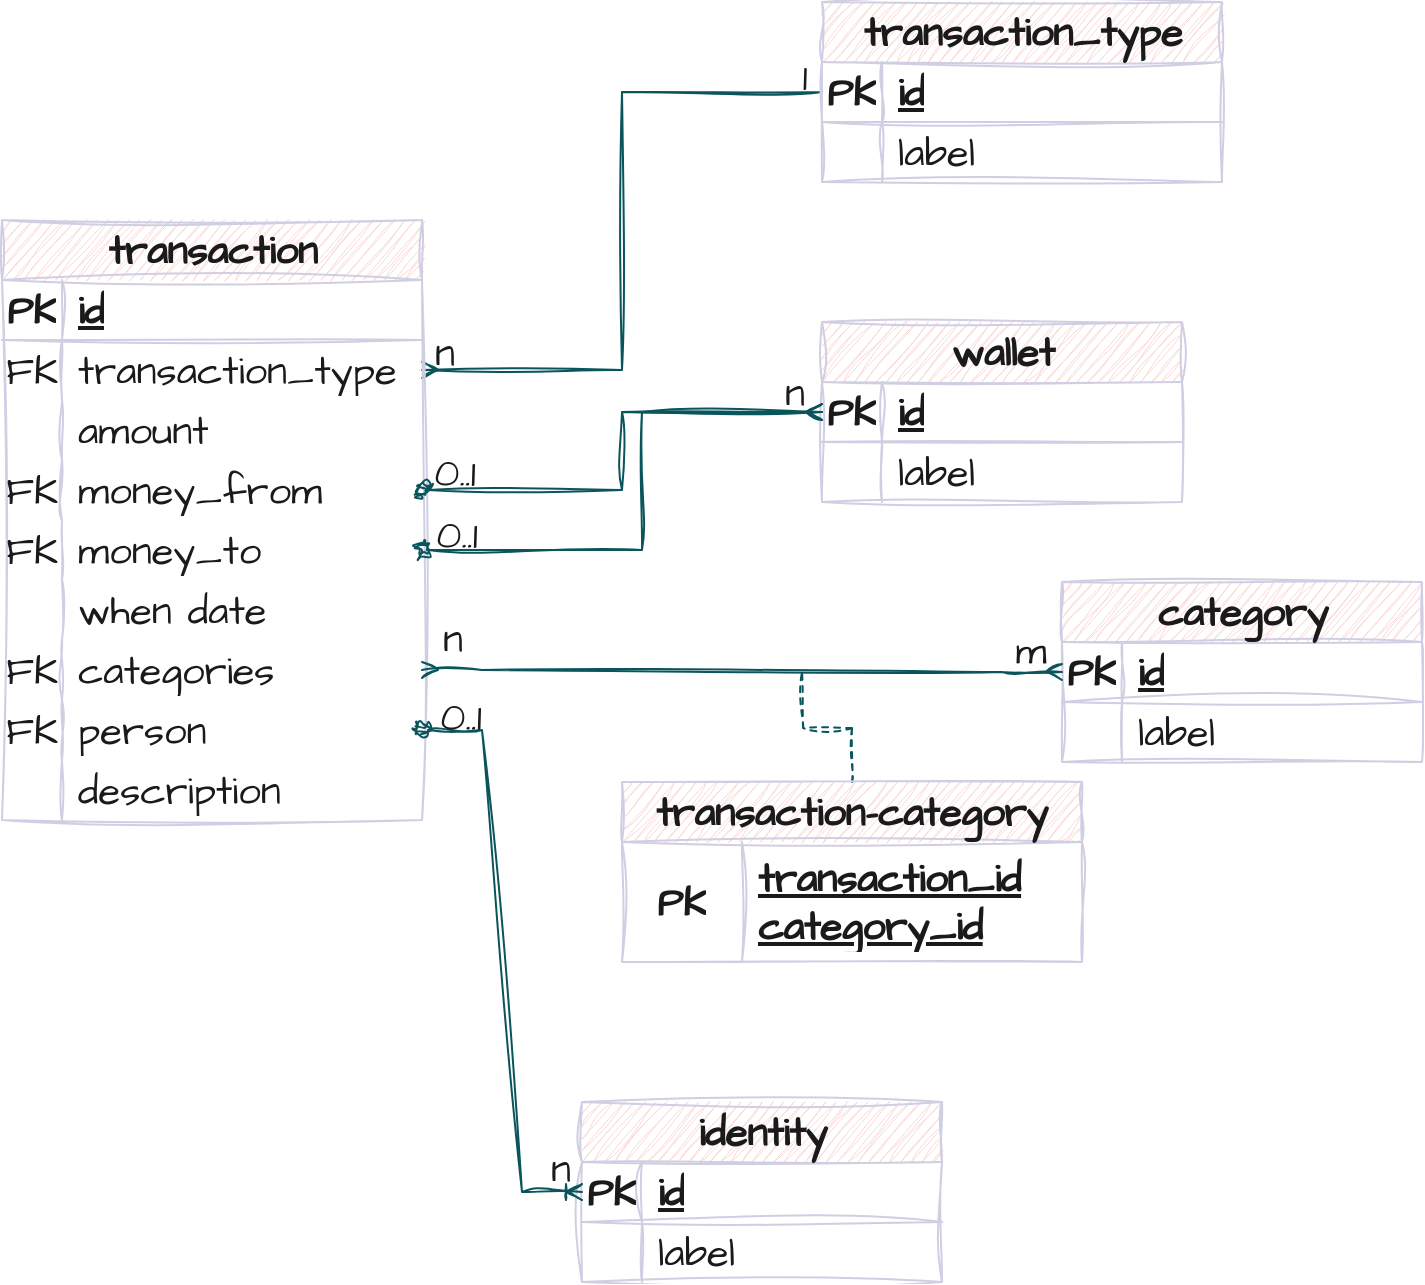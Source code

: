 <mxfile version="21.2.3" type="device">
  <diagram id="C5RBs43oDa-KdzZeNtuy" name="Page-1">
    <mxGraphModel dx="827" dy="747" grid="1" gridSize="10" guides="1" tooltips="1" connect="1" arrows="1" fold="1" page="1" pageScale="1" pageWidth="827" pageHeight="1169" math="0" shadow="0">
      <root>
        <mxCell id="WIyWlLk6GJQsqaUBKTNV-0" />
        <mxCell id="WIyWlLk6GJQsqaUBKTNV-1" parent="WIyWlLk6GJQsqaUBKTNV-0" />
        <mxCell id="RSxLNojTqaDG0MleBZaJ-170" style="edgeStyle=orthogonalEdgeStyle;rounded=0;hachureGap=4;orthogonalLoop=1;jettySize=auto;html=1;fontFamily=Architects Daughter;fontSource=https%3A%2F%2Ffonts.googleapis.com%2Fcss%3Ffamily%3DArchitects%2BDaughter;fontSize=16;endArrow=none;endFill=0;dashed=1;labelBackgroundColor=none;strokeColor=#09555B;fontColor=default;sketch=1;curveFitting=1;jiggle=2;" edge="1" parent="WIyWlLk6GJQsqaUBKTNV-1" source="RSxLNojTqaDG0MleBZaJ-156">
          <mxGeometry relative="1" as="geometry">
            <mxPoint x="470" y="355" as="targetPoint" />
          </mxGeometry>
        </mxCell>
        <mxCell id="RSxLNojTqaDG0MleBZaJ-172" style="edgeStyle=orthogonalEdgeStyle;rounded=0;hachureGap=4;orthogonalLoop=1;jettySize=auto;html=1;entryX=1;entryY=0.5;entryDx=0;entryDy=0;fontFamily=Architects Daughter;fontSource=https%3A%2F%2Ffonts.googleapis.com%2Fcss%3Ffamily%3DArchitects%2BDaughter;fontSize=16;endArrow=ERmany;endFill=0;labelBackgroundColor=none;strokeColor=#09555B;fontColor=default;exitX=0;exitY=0.5;exitDx=0;exitDy=0;sketch=1;curveFitting=1;jiggle=2;" edge="1" parent="WIyWlLk6GJQsqaUBKTNV-1" source="RSxLNojTqaDG0MleBZaJ-48" target="RSxLNojTqaDG0MleBZaJ-38">
          <mxGeometry relative="1" as="geometry">
            <mxPoint x="300" y="70" as="sourcePoint" />
          </mxGeometry>
        </mxCell>
        <mxCell id="RSxLNojTqaDG0MleBZaJ-173" value="1" style="edgeLabel;html=1;align=center;verticalAlign=middle;resizable=0;points=[];fontSize=20;fontFamily=Architects Daughter;labelBackgroundColor=none;fontColor=#1A1A1A;rounded=0;sketch=1;curveFitting=1;jiggle=2;" vertex="1" connectable="0" parent="RSxLNojTqaDG0MleBZaJ-172">
          <mxGeometry x="-0.9" y="3" relative="1" as="geometry">
            <mxPoint x="8" y="-11" as="offset" />
          </mxGeometry>
        </mxCell>
        <mxCell id="RSxLNojTqaDG0MleBZaJ-174" value="n" style="edgeLabel;html=1;align=center;verticalAlign=middle;resizable=0;points=[];fontSize=20;fontFamily=Architects Daughter;labelBackgroundColor=none;fontColor=#1A1A1A;rounded=0;sketch=1;curveFitting=1;jiggle=2;" vertex="1" connectable="0" parent="RSxLNojTqaDG0MleBZaJ-172">
          <mxGeometry x="0.841" y="3" relative="1" as="geometry">
            <mxPoint x="-16" y="-12" as="offset" />
          </mxGeometry>
        </mxCell>
        <mxCell id="RSxLNojTqaDG0MleBZaJ-34" value="transaction" style="shape=table;startSize=30;container=1;collapsible=1;childLayout=tableLayout;fixedRows=1;rowLines=0;fontStyle=1;align=center;resizeLast=1;html=1;hachureGap=4;fontFamily=Architects Daughter;fontSource=https%3A%2F%2Ffonts.googleapis.com%2Fcss%3Ffamily%3DArchitects%2BDaughter;fontSize=20;labelBackgroundColor=none;fillColor=#FAD9D5;strokeColor=#D0CEE2;fontColor=#1A1A1A;rounded=0;sketch=1;curveFitting=1;jiggle=2;" vertex="1" parent="WIyWlLk6GJQsqaUBKTNV-1">
          <mxGeometry x="70" y="129" width="210" height="300" as="geometry" />
        </mxCell>
        <mxCell id="RSxLNojTqaDG0MleBZaJ-35" value="" style="shape=tableRow;horizontal=0;startSize=0;swimlaneHead=0;swimlaneBody=0;fillColor=none;collapsible=0;dropTarget=0;points=[[0,0.5],[1,0.5]];portConstraint=eastwest;top=0;left=0;right=0;bottom=1;hachureGap=4;fontFamily=Architects Daughter;fontSource=https%3A%2F%2Ffonts.googleapis.com%2Fcss%3Ffamily%3DArchitects%2BDaughter;fontSize=20;labelBackgroundColor=none;strokeColor=#D0CEE2;fontColor=#1A1A1A;rounded=0;sketch=1;curveFitting=1;jiggle=2;" vertex="1" parent="RSxLNojTqaDG0MleBZaJ-34">
          <mxGeometry y="30" width="210" height="30" as="geometry" />
        </mxCell>
        <mxCell id="RSxLNojTqaDG0MleBZaJ-36" value="PK" style="shape=partialRectangle;connectable=0;fillColor=none;top=0;left=0;bottom=0;right=0;fontStyle=1;overflow=hidden;whiteSpace=wrap;html=1;hachureGap=4;fontFamily=Architects Daughter;fontSource=https%3A%2F%2Ffonts.googleapis.com%2Fcss%3Ffamily%3DArchitects%2BDaughter;fontSize=20;labelBackgroundColor=none;strokeColor=#D0CEE2;fontColor=#1A1A1A;rounded=0;sketch=1;curveFitting=1;jiggle=2;" vertex="1" parent="RSxLNojTqaDG0MleBZaJ-35">
          <mxGeometry width="30" height="30" as="geometry">
            <mxRectangle width="30" height="30" as="alternateBounds" />
          </mxGeometry>
        </mxCell>
        <mxCell id="RSxLNojTqaDG0MleBZaJ-37" value="id" style="shape=partialRectangle;connectable=0;fillColor=none;top=0;left=0;bottom=0;right=0;align=left;spacingLeft=6;fontStyle=5;overflow=hidden;whiteSpace=wrap;html=1;hachureGap=4;fontFamily=Architects Daughter;fontSource=https%3A%2F%2Ffonts.googleapis.com%2Fcss%3Ffamily%3DArchitects%2BDaughter;fontSize=20;labelBackgroundColor=none;strokeColor=#D0CEE2;fontColor=#1A1A1A;rounded=0;sketch=1;curveFitting=1;jiggle=2;" vertex="1" parent="RSxLNojTqaDG0MleBZaJ-35">
          <mxGeometry x="30" width="180" height="30" as="geometry">
            <mxRectangle width="180" height="30" as="alternateBounds" />
          </mxGeometry>
        </mxCell>
        <mxCell id="RSxLNojTqaDG0MleBZaJ-38" value="" style="shape=tableRow;horizontal=0;startSize=0;swimlaneHead=0;swimlaneBody=0;fillColor=none;collapsible=0;dropTarget=0;points=[[0,0.5],[1,0.5]];portConstraint=eastwest;top=0;left=0;right=0;bottom=0;hachureGap=4;fontFamily=Architects Daughter;fontSource=https%3A%2F%2Ffonts.googleapis.com%2Fcss%3Ffamily%3DArchitects%2BDaughter;fontSize=20;labelBackgroundColor=none;strokeColor=#D0CEE2;fontColor=#1A1A1A;rounded=0;sketch=1;curveFitting=1;jiggle=2;" vertex="1" parent="RSxLNojTqaDG0MleBZaJ-34">
          <mxGeometry y="60" width="210" height="30" as="geometry" />
        </mxCell>
        <mxCell id="RSxLNojTqaDG0MleBZaJ-39" value="FK" style="shape=partialRectangle;connectable=0;fillColor=none;top=0;left=0;bottom=0;right=0;editable=1;overflow=hidden;whiteSpace=wrap;html=1;hachureGap=4;fontFamily=Architects Daughter;fontSource=https%3A%2F%2Ffonts.googleapis.com%2Fcss%3Ffamily%3DArchitects%2BDaughter;fontSize=20;labelBackgroundColor=none;strokeColor=#D0CEE2;fontColor=#1A1A1A;rounded=0;sketch=1;curveFitting=1;jiggle=2;" vertex="1" parent="RSxLNojTqaDG0MleBZaJ-38">
          <mxGeometry width="30" height="30" as="geometry">
            <mxRectangle width="30" height="30" as="alternateBounds" />
          </mxGeometry>
        </mxCell>
        <mxCell id="RSxLNojTqaDG0MleBZaJ-40" value="transaction_type" style="shape=partialRectangle;connectable=0;fillColor=none;top=0;left=0;bottom=0;right=0;align=left;spacingLeft=6;overflow=hidden;whiteSpace=wrap;html=1;hachureGap=4;fontFamily=Architects Daughter;fontSource=https%3A%2F%2Ffonts.googleapis.com%2Fcss%3Ffamily%3DArchitects%2BDaughter;fontSize=20;labelBackgroundColor=none;strokeColor=#D0CEE2;fontColor=#1A1A1A;rounded=0;sketch=1;curveFitting=1;jiggle=2;" vertex="1" parent="RSxLNojTqaDG0MleBZaJ-38">
          <mxGeometry x="30" width="180" height="30" as="geometry">
            <mxRectangle width="180" height="30" as="alternateBounds" />
          </mxGeometry>
        </mxCell>
        <mxCell id="RSxLNojTqaDG0MleBZaJ-41" value="" style="shape=tableRow;horizontal=0;startSize=0;swimlaneHead=0;swimlaneBody=0;fillColor=none;collapsible=0;dropTarget=0;points=[[0,0.5],[1,0.5]];portConstraint=eastwest;top=0;left=0;right=0;bottom=0;hachureGap=4;fontFamily=Architects Daughter;fontSource=https%3A%2F%2Ffonts.googleapis.com%2Fcss%3Ffamily%3DArchitects%2BDaughter;fontSize=20;labelBackgroundColor=none;strokeColor=#D0CEE2;fontColor=#1A1A1A;rounded=0;sketch=1;curveFitting=1;jiggle=2;" vertex="1" parent="RSxLNojTqaDG0MleBZaJ-34">
          <mxGeometry y="90" width="210" height="30" as="geometry" />
        </mxCell>
        <mxCell id="RSxLNojTqaDG0MleBZaJ-42" value="" style="shape=partialRectangle;connectable=0;fillColor=none;top=0;left=0;bottom=0;right=0;editable=1;overflow=hidden;whiteSpace=wrap;html=1;hachureGap=4;fontFamily=Architects Daughter;fontSource=https%3A%2F%2Ffonts.googleapis.com%2Fcss%3Ffamily%3DArchitects%2BDaughter;fontSize=20;labelBackgroundColor=none;strokeColor=#D0CEE2;fontColor=#1A1A1A;rounded=0;sketch=1;curveFitting=1;jiggle=2;" vertex="1" parent="RSxLNojTqaDG0MleBZaJ-41">
          <mxGeometry width="30" height="30" as="geometry">
            <mxRectangle width="30" height="30" as="alternateBounds" />
          </mxGeometry>
        </mxCell>
        <mxCell id="RSxLNojTqaDG0MleBZaJ-43" value="&lt;div&gt;amount&lt;/div&gt;" style="shape=partialRectangle;connectable=0;fillColor=none;top=0;left=0;bottom=0;right=0;align=left;spacingLeft=6;overflow=hidden;whiteSpace=wrap;html=1;hachureGap=4;fontFamily=Architects Daughter;fontSource=https%3A%2F%2Ffonts.googleapis.com%2Fcss%3Ffamily%3DArchitects%2BDaughter;fontSize=20;labelBackgroundColor=none;strokeColor=#D0CEE2;fontColor=#1A1A1A;rounded=0;sketch=1;curveFitting=1;jiggle=2;" vertex="1" parent="RSxLNojTqaDG0MleBZaJ-41">
          <mxGeometry x="30" width="180" height="30" as="geometry">
            <mxRectangle width="180" height="30" as="alternateBounds" />
          </mxGeometry>
        </mxCell>
        <mxCell id="RSxLNojTqaDG0MleBZaJ-44" value="" style="shape=tableRow;horizontal=0;startSize=0;swimlaneHead=0;swimlaneBody=0;fillColor=none;collapsible=0;dropTarget=0;points=[[0,0.5],[1,0.5]];portConstraint=eastwest;top=0;left=0;right=0;bottom=0;hachureGap=4;fontFamily=Architects Daughter;fontSource=https%3A%2F%2Ffonts.googleapis.com%2Fcss%3Ffamily%3DArchitects%2BDaughter;fontSize=20;labelBackgroundColor=none;strokeColor=#D0CEE2;fontColor=#1A1A1A;rounded=0;sketch=1;curveFitting=1;jiggle=2;" vertex="1" parent="RSxLNojTqaDG0MleBZaJ-34">
          <mxGeometry y="120" width="210" height="30" as="geometry" />
        </mxCell>
        <mxCell id="RSxLNojTqaDG0MleBZaJ-45" value="FK" style="shape=partialRectangle;connectable=0;fillColor=none;top=0;left=0;bottom=0;right=0;editable=1;overflow=hidden;whiteSpace=wrap;html=1;hachureGap=4;fontFamily=Architects Daughter;fontSource=https%3A%2F%2Ffonts.googleapis.com%2Fcss%3Ffamily%3DArchitects%2BDaughter;fontSize=20;labelBackgroundColor=none;strokeColor=#D0CEE2;fontColor=#1A1A1A;rounded=0;sketch=1;curveFitting=1;jiggle=2;" vertex="1" parent="RSxLNojTqaDG0MleBZaJ-44">
          <mxGeometry width="30" height="30" as="geometry">
            <mxRectangle width="30" height="30" as="alternateBounds" />
          </mxGeometry>
        </mxCell>
        <mxCell id="RSxLNojTqaDG0MleBZaJ-46" value="money_from" style="shape=partialRectangle;connectable=0;fillColor=none;top=0;left=0;bottom=0;right=0;align=left;spacingLeft=6;overflow=hidden;whiteSpace=wrap;html=1;hachureGap=4;fontFamily=Architects Daughter;fontSource=https%3A%2F%2Ffonts.googleapis.com%2Fcss%3Ffamily%3DArchitects%2BDaughter;fontSize=20;labelBackgroundColor=none;strokeColor=#D0CEE2;fontColor=#1A1A1A;rounded=0;sketch=1;curveFitting=1;jiggle=2;" vertex="1" parent="RSxLNojTqaDG0MleBZaJ-44">
          <mxGeometry x="30" width="180" height="30" as="geometry">
            <mxRectangle width="180" height="30" as="alternateBounds" />
          </mxGeometry>
        </mxCell>
        <mxCell id="RSxLNojTqaDG0MleBZaJ-112" value="" style="shape=tableRow;horizontal=0;startSize=0;swimlaneHead=0;swimlaneBody=0;fillColor=none;collapsible=0;dropTarget=0;points=[[0,0.5],[1,0.5]];portConstraint=eastwest;top=0;left=0;right=0;bottom=0;hachureGap=4;fontFamily=Architects Daughter;fontSource=https%3A%2F%2Ffonts.googleapis.com%2Fcss%3Ffamily%3DArchitects%2BDaughter;fontSize=20;labelBackgroundColor=none;strokeColor=#D0CEE2;fontColor=#1A1A1A;rounded=0;sketch=1;curveFitting=1;jiggle=2;" vertex="1" parent="RSxLNojTqaDG0MleBZaJ-34">
          <mxGeometry y="150" width="210" height="30" as="geometry" />
        </mxCell>
        <mxCell id="RSxLNojTqaDG0MleBZaJ-113" value="FK" style="shape=partialRectangle;connectable=0;fillColor=none;top=0;left=0;bottom=0;right=0;editable=1;overflow=hidden;whiteSpace=wrap;html=1;hachureGap=4;fontFamily=Architects Daughter;fontSource=https%3A%2F%2Ffonts.googleapis.com%2Fcss%3Ffamily%3DArchitects%2BDaughter;fontSize=20;labelBackgroundColor=none;strokeColor=#D0CEE2;fontColor=#1A1A1A;rounded=0;sketch=1;curveFitting=1;jiggle=2;" vertex="1" parent="RSxLNojTqaDG0MleBZaJ-112">
          <mxGeometry width="30" height="30" as="geometry">
            <mxRectangle width="30" height="30" as="alternateBounds" />
          </mxGeometry>
        </mxCell>
        <mxCell id="RSxLNojTqaDG0MleBZaJ-114" value="money_to" style="shape=partialRectangle;connectable=0;fillColor=none;top=0;left=0;bottom=0;right=0;align=left;spacingLeft=6;overflow=hidden;whiteSpace=wrap;html=1;hachureGap=4;fontFamily=Architects Daughter;fontSource=https%3A%2F%2Ffonts.googleapis.com%2Fcss%3Ffamily%3DArchitects%2BDaughter;fontSize=20;labelBackgroundColor=none;strokeColor=#D0CEE2;fontColor=#1A1A1A;rounded=0;sketch=1;curveFitting=1;jiggle=2;" vertex="1" parent="RSxLNojTqaDG0MleBZaJ-112">
          <mxGeometry x="30" width="180" height="30" as="geometry">
            <mxRectangle width="180" height="30" as="alternateBounds" />
          </mxGeometry>
        </mxCell>
        <mxCell id="RSxLNojTqaDG0MleBZaJ-115" value="" style="shape=tableRow;horizontal=0;startSize=0;swimlaneHead=0;swimlaneBody=0;fillColor=none;collapsible=0;dropTarget=0;points=[[0,0.5],[1,0.5]];portConstraint=eastwest;top=0;left=0;right=0;bottom=0;hachureGap=4;fontFamily=Architects Daughter;fontSource=https%3A%2F%2Ffonts.googleapis.com%2Fcss%3Ffamily%3DArchitects%2BDaughter;fontSize=20;labelBackgroundColor=none;strokeColor=#D0CEE2;fontColor=#1A1A1A;rounded=0;sketch=1;curveFitting=1;jiggle=2;" vertex="1" parent="RSxLNojTqaDG0MleBZaJ-34">
          <mxGeometry y="180" width="210" height="30" as="geometry" />
        </mxCell>
        <mxCell id="RSxLNojTqaDG0MleBZaJ-116" value="" style="shape=partialRectangle;connectable=0;fillColor=none;top=0;left=0;bottom=0;right=0;editable=1;overflow=hidden;whiteSpace=wrap;html=1;hachureGap=4;fontFamily=Architects Daughter;fontSource=https%3A%2F%2Ffonts.googleapis.com%2Fcss%3Ffamily%3DArchitects%2BDaughter;fontSize=20;labelBackgroundColor=none;strokeColor=#D0CEE2;fontColor=#1A1A1A;rounded=0;sketch=1;curveFitting=1;jiggle=2;" vertex="1" parent="RSxLNojTqaDG0MleBZaJ-115">
          <mxGeometry width="30" height="30" as="geometry">
            <mxRectangle width="30" height="30" as="alternateBounds" />
          </mxGeometry>
        </mxCell>
        <mxCell id="RSxLNojTqaDG0MleBZaJ-117" value="when date" style="shape=partialRectangle;connectable=0;fillColor=none;top=0;left=0;bottom=0;right=0;align=left;spacingLeft=6;overflow=hidden;whiteSpace=wrap;html=1;hachureGap=4;fontFamily=Architects Daughter;fontSource=https%3A%2F%2Ffonts.googleapis.com%2Fcss%3Ffamily%3DArchitects%2BDaughter;fontSize=20;labelBackgroundColor=none;strokeColor=#D0CEE2;fontColor=#1A1A1A;rounded=0;sketch=1;curveFitting=1;jiggle=2;" vertex="1" parent="RSxLNojTqaDG0MleBZaJ-115">
          <mxGeometry x="30" width="180" height="30" as="geometry">
            <mxRectangle width="180" height="30" as="alternateBounds" />
          </mxGeometry>
        </mxCell>
        <mxCell id="RSxLNojTqaDG0MleBZaJ-118" value="" style="shape=tableRow;horizontal=0;startSize=0;swimlaneHead=0;swimlaneBody=0;fillColor=none;collapsible=0;dropTarget=0;points=[[0,0.5],[1,0.5]];portConstraint=eastwest;top=0;left=0;right=0;bottom=0;hachureGap=4;fontFamily=Architects Daughter;fontSource=https%3A%2F%2Ffonts.googleapis.com%2Fcss%3Ffamily%3DArchitects%2BDaughter;fontSize=20;labelBackgroundColor=none;strokeColor=#D0CEE2;fontColor=#1A1A1A;rounded=0;sketch=1;curveFitting=1;jiggle=2;" vertex="1" parent="RSxLNojTqaDG0MleBZaJ-34">
          <mxGeometry y="210" width="210" height="30" as="geometry" />
        </mxCell>
        <mxCell id="RSxLNojTqaDG0MleBZaJ-119" value="FK" style="shape=partialRectangle;connectable=0;fillColor=none;top=0;left=0;bottom=0;right=0;editable=1;overflow=hidden;whiteSpace=wrap;html=1;hachureGap=4;fontFamily=Architects Daughter;fontSource=https%3A%2F%2Ffonts.googleapis.com%2Fcss%3Ffamily%3DArchitects%2BDaughter;fontSize=20;labelBackgroundColor=none;strokeColor=#D0CEE2;fontColor=#1A1A1A;rounded=0;sketch=1;curveFitting=1;jiggle=2;" vertex="1" parent="RSxLNojTqaDG0MleBZaJ-118">
          <mxGeometry width="30" height="30" as="geometry">
            <mxRectangle width="30" height="30" as="alternateBounds" />
          </mxGeometry>
        </mxCell>
        <mxCell id="RSxLNojTqaDG0MleBZaJ-120" value="categories" style="shape=partialRectangle;connectable=0;fillColor=none;top=0;left=0;bottom=0;right=0;align=left;spacingLeft=6;overflow=hidden;whiteSpace=wrap;html=1;hachureGap=4;fontFamily=Architects Daughter;fontSource=https%3A%2F%2Ffonts.googleapis.com%2Fcss%3Ffamily%3DArchitects%2BDaughter;fontSize=20;labelBackgroundColor=none;strokeColor=#D0CEE2;fontColor=#1A1A1A;rounded=0;sketch=1;curveFitting=1;jiggle=2;" vertex="1" parent="RSxLNojTqaDG0MleBZaJ-118">
          <mxGeometry x="30" width="180" height="30" as="geometry">
            <mxRectangle width="180" height="30" as="alternateBounds" />
          </mxGeometry>
        </mxCell>
        <mxCell id="RSxLNojTqaDG0MleBZaJ-121" value="" style="shape=tableRow;horizontal=0;startSize=0;swimlaneHead=0;swimlaneBody=0;fillColor=none;collapsible=0;dropTarget=0;points=[[0,0.5],[1,0.5]];portConstraint=eastwest;top=0;left=0;right=0;bottom=0;hachureGap=4;fontFamily=Architects Daughter;fontSource=https%3A%2F%2Ffonts.googleapis.com%2Fcss%3Ffamily%3DArchitects%2BDaughter;fontSize=20;labelBackgroundColor=none;strokeColor=#D0CEE2;fontColor=#1A1A1A;rounded=0;sketch=1;curveFitting=1;jiggle=2;" vertex="1" parent="RSxLNojTqaDG0MleBZaJ-34">
          <mxGeometry y="240" width="210" height="30" as="geometry" />
        </mxCell>
        <mxCell id="RSxLNojTqaDG0MleBZaJ-122" value="FK" style="shape=partialRectangle;connectable=0;fillColor=none;top=0;left=0;bottom=0;right=0;editable=1;overflow=hidden;whiteSpace=wrap;html=1;hachureGap=4;fontFamily=Architects Daughter;fontSource=https%3A%2F%2Ffonts.googleapis.com%2Fcss%3Ffamily%3DArchitects%2BDaughter;fontSize=20;labelBackgroundColor=none;strokeColor=#D0CEE2;fontColor=#1A1A1A;rounded=0;sketch=1;curveFitting=1;jiggle=2;" vertex="1" parent="RSxLNojTqaDG0MleBZaJ-121">
          <mxGeometry width="30" height="30" as="geometry">
            <mxRectangle width="30" height="30" as="alternateBounds" />
          </mxGeometry>
        </mxCell>
        <mxCell id="RSxLNojTqaDG0MleBZaJ-123" value="person" style="shape=partialRectangle;connectable=0;fillColor=none;top=0;left=0;bottom=0;right=0;align=left;spacingLeft=6;overflow=hidden;whiteSpace=wrap;html=1;hachureGap=4;fontFamily=Architects Daughter;fontSource=https%3A%2F%2Ffonts.googleapis.com%2Fcss%3Ffamily%3DArchitects%2BDaughter;fontSize=20;labelBackgroundColor=none;strokeColor=#D0CEE2;fontColor=#1A1A1A;rounded=0;sketch=1;curveFitting=1;jiggle=2;" vertex="1" parent="RSxLNojTqaDG0MleBZaJ-121">
          <mxGeometry x="30" width="180" height="30" as="geometry">
            <mxRectangle width="180" height="30" as="alternateBounds" />
          </mxGeometry>
        </mxCell>
        <mxCell id="RSxLNojTqaDG0MleBZaJ-124" value="" style="shape=tableRow;horizontal=0;startSize=0;swimlaneHead=0;swimlaneBody=0;fillColor=none;collapsible=0;dropTarget=0;points=[[0,0.5],[1,0.5]];portConstraint=eastwest;top=0;left=0;right=0;bottom=0;hachureGap=4;fontFamily=Architects Daughter;fontSource=https%3A%2F%2Ffonts.googleapis.com%2Fcss%3Ffamily%3DArchitects%2BDaughter;fontSize=20;labelBackgroundColor=none;strokeColor=#D0CEE2;fontColor=#1A1A1A;rounded=0;sketch=1;curveFitting=1;jiggle=2;" vertex="1" parent="RSxLNojTqaDG0MleBZaJ-34">
          <mxGeometry y="270" width="210" height="30" as="geometry" />
        </mxCell>
        <mxCell id="RSxLNojTqaDG0MleBZaJ-125" value="" style="shape=partialRectangle;connectable=0;fillColor=none;top=0;left=0;bottom=0;right=0;editable=1;overflow=hidden;whiteSpace=wrap;html=1;hachureGap=4;fontFamily=Architects Daughter;fontSource=https%3A%2F%2Ffonts.googleapis.com%2Fcss%3Ffamily%3DArchitects%2BDaughter;fontSize=20;labelBackgroundColor=none;strokeColor=#D0CEE2;fontColor=#1A1A1A;rounded=0;sketch=1;curveFitting=1;jiggle=2;" vertex="1" parent="RSxLNojTqaDG0MleBZaJ-124">
          <mxGeometry width="30" height="30" as="geometry">
            <mxRectangle width="30" height="30" as="alternateBounds" />
          </mxGeometry>
        </mxCell>
        <mxCell id="RSxLNojTqaDG0MleBZaJ-126" value="&lt;div&gt;description&lt;/div&gt;" style="shape=partialRectangle;connectable=0;fillColor=none;top=0;left=0;bottom=0;right=0;align=left;spacingLeft=6;overflow=hidden;whiteSpace=wrap;html=1;hachureGap=4;fontFamily=Architects Daughter;fontSource=https%3A%2F%2Ffonts.googleapis.com%2Fcss%3Ffamily%3DArchitects%2BDaughter;fontSize=20;labelBackgroundColor=none;strokeColor=#D0CEE2;fontColor=#1A1A1A;rounded=0;sketch=1;curveFitting=1;jiggle=2;" vertex="1" parent="RSxLNojTqaDG0MleBZaJ-124">
          <mxGeometry x="30" width="180" height="30" as="geometry">
            <mxRectangle width="180" height="30" as="alternateBounds" />
          </mxGeometry>
        </mxCell>
        <mxCell id="RSxLNojTqaDG0MleBZaJ-47" value="transaction_type" style="shape=table;startSize=30;container=1;collapsible=1;childLayout=tableLayout;fixedRows=1;rowLines=0;fontStyle=1;align=center;resizeLast=1;html=1;hachureGap=4;fontFamily=Architects Daughter;fontSource=https%3A%2F%2Ffonts.googleapis.com%2Fcss%3Ffamily%3DArchitects%2BDaughter;fontSize=20;labelBackgroundColor=none;fillColor=#FAD9D5;strokeColor=#D0CEE2;fontColor=#1A1A1A;rounded=0;sketch=1;curveFitting=1;jiggle=2;" vertex="1" parent="WIyWlLk6GJQsqaUBKTNV-1">
          <mxGeometry x="480" y="20" width="200" height="90" as="geometry" />
        </mxCell>
        <mxCell id="RSxLNojTqaDG0MleBZaJ-48" value="" style="shape=tableRow;horizontal=0;startSize=0;swimlaneHead=0;swimlaneBody=0;fillColor=none;collapsible=0;dropTarget=0;points=[[0,0.5],[1,0.5]];portConstraint=eastwest;top=0;left=0;right=0;bottom=1;hachureGap=4;fontFamily=Architects Daughter;fontSource=https%3A%2F%2Ffonts.googleapis.com%2Fcss%3Ffamily%3DArchitects%2BDaughter;fontSize=20;labelBackgroundColor=none;strokeColor=#D0CEE2;fontColor=#1A1A1A;rounded=0;sketch=1;curveFitting=1;jiggle=2;" vertex="1" parent="RSxLNojTqaDG0MleBZaJ-47">
          <mxGeometry y="30" width="200" height="30" as="geometry" />
        </mxCell>
        <mxCell id="RSxLNojTqaDG0MleBZaJ-49" value="PK" style="shape=partialRectangle;connectable=0;fillColor=none;top=0;left=0;bottom=0;right=0;fontStyle=1;overflow=hidden;whiteSpace=wrap;html=1;hachureGap=4;fontFamily=Architects Daughter;fontSource=https%3A%2F%2Ffonts.googleapis.com%2Fcss%3Ffamily%3DArchitects%2BDaughter;fontSize=20;labelBackgroundColor=none;strokeColor=#D0CEE2;fontColor=#1A1A1A;rounded=0;sketch=1;curveFitting=1;jiggle=2;" vertex="1" parent="RSxLNojTqaDG0MleBZaJ-48">
          <mxGeometry width="30" height="30" as="geometry">
            <mxRectangle width="30" height="30" as="alternateBounds" />
          </mxGeometry>
        </mxCell>
        <mxCell id="RSxLNojTqaDG0MleBZaJ-50" value="id" style="shape=partialRectangle;connectable=0;fillColor=none;top=0;left=0;bottom=0;right=0;align=left;spacingLeft=6;fontStyle=5;overflow=hidden;whiteSpace=wrap;html=1;hachureGap=4;fontFamily=Architects Daughter;fontSource=https%3A%2F%2Ffonts.googleapis.com%2Fcss%3Ffamily%3DArchitects%2BDaughter;fontSize=20;labelBackgroundColor=none;strokeColor=#D0CEE2;fontColor=#1A1A1A;rounded=0;sketch=1;curveFitting=1;jiggle=2;" vertex="1" parent="RSxLNojTqaDG0MleBZaJ-48">
          <mxGeometry x="30" width="170" height="30" as="geometry">
            <mxRectangle width="170" height="30" as="alternateBounds" />
          </mxGeometry>
        </mxCell>
        <mxCell id="RSxLNojTqaDG0MleBZaJ-51" value="" style="shape=tableRow;horizontal=0;startSize=0;swimlaneHead=0;swimlaneBody=0;fillColor=none;collapsible=0;dropTarget=0;points=[[0,0.5],[1,0.5]];portConstraint=eastwest;top=0;left=0;right=0;bottom=0;hachureGap=4;fontFamily=Architects Daughter;fontSource=https%3A%2F%2Ffonts.googleapis.com%2Fcss%3Ffamily%3DArchitects%2BDaughter;fontSize=20;labelBackgroundColor=none;strokeColor=#D0CEE2;fontColor=#1A1A1A;rounded=0;sketch=1;curveFitting=1;jiggle=2;" vertex="1" parent="RSxLNojTqaDG0MleBZaJ-47">
          <mxGeometry y="60" width="200" height="30" as="geometry" />
        </mxCell>
        <mxCell id="RSxLNojTqaDG0MleBZaJ-52" value="" style="shape=partialRectangle;connectable=0;fillColor=none;top=0;left=0;bottom=0;right=0;editable=1;overflow=hidden;whiteSpace=wrap;html=1;hachureGap=4;fontFamily=Architects Daughter;fontSource=https%3A%2F%2Ffonts.googleapis.com%2Fcss%3Ffamily%3DArchitects%2BDaughter;fontSize=20;labelBackgroundColor=none;strokeColor=#D0CEE2;fontColor=#1A1A1A;rounded=0;sketch=1;curveFitting=1;jiggle=2;" vertex="1" parent="RSxLNojTqaDG0MleBZaJ-51">
          <mxGeometry width="30" height="30" as="geometry">
            <mxRectangle width="30" height="30" as="alternateBounds" />
          </mxGeometry>
        </mxCell>
        <mxCell id="RSxLNojTqaDG0MleBZaJ-53" value="label" style="shape=partialRectangle;connectable=0;fillColor=none;top=0;left=0;bottom=0;right=0;align=left;spacingLeft=6;overflow=hidden;whiteSpace=wrap;html=1;hachureGap=4;fontFamily=Architects Daughter;fontSource=https%3A%2F%2Ffonts.googleapis.com%2Fcss%3Ffamily%3DArchitects%2BDaughter;fontSize=20;labelBackgroundColor=none;strokeColor=#D0CEE2;fontColor=#1A1A1A;rounded=0;sketch=1;curveFitting=1;jiggle=2;" vertex="1" parent="RSxLNojTqaDG0MleBZaJ-51">
          <mxGeometry x="30" width="170" height="30" as="geometry">
            <mxRectangle width="170" height="30" as="alternateBounds" />
          </mxGeometry>
        </mxCell>
        <mxCell id="RSxLNojTqaDG0MleBZaJ-86" value="wallet" style="shape=table;startSize=30;container=1;collapsible=1;childLayout=tableLayout;fixedRows=1;rowLines=0;fontStyle=1;align=center;resizeLast=1;html=1;hachureGap=4;fontFamily=Architects Daughter;fontSource=https%3A%2F%2Ffonts.googleapis.com%2Fcss%3Ffamily%3DArchitects%2BDaughter;fontSize=20;labelBackgroundColor=none;fillColor=#FAD9D5;strokeColor=#D0CEE2;fontColor=#1A1A1A;rounded=0;sketch=1;curveFitting=1;jiggle=2;" vertex="1" parent="WIyWlLk6GJQsqaUBKTNV-1">
          <mxGeometry x="480" y="180" width="180" height="90" as="geometry" />
        </mxCell>
        <mxCell id="RSxLNojTqaDG0MleBZaJ-87" value="" style="shape=tableRow;horizontal=0;startSize=0;swimlaneHead=0;swimlaneBody=0;fillColor=none;collapsible=0;dropTarget=0;points=[[0,0.5],[1,0.5]];portConstraint=eastwest;top=0;left=0;right=0;bottom=1;hachureGap=4;fontFamily=Architects Daughter;fontSource=https%3A%2F%2Ffonts.googleapis.com%2Fcss%3Ffamily%3DArchitects%2BDaughter;fontSize=20;labelBackgroundColor=none;strokeColor=#D0CEE2;fontColor=#1A1A1A;rounded=0;sketch=1;curveFitting=1;jiggle=2;" vertex="1" parent="RSxLNojTqaDG0MleBZaJ-86">
          <mxGeometry y="30" width="180" height="30" as="geometry" />
        </mxCell>
        <mxCell id="RSxLNojTqaDG0MleBZaJ-88" value="PK" style="shape=partialRectangle;connectable=0;fillColor=none;top=0;left=0;bottom=0;right=0;fontStyle=1;overflow=hidden;whiteSpace=wrap;html=1;hachureGap=4;fontFamily=Architects Daughter;fontSource=https%3A%2F%2Ffonts.googleapis.com%2Fcss%3Ffamily%3DArchitects%2BDaughter;fontSize=20;labelBackgroundColor=none;strokeColor=#D0CEE2;fontColor=#1A1A1A;rounded=0;sketch=1;curveFitting=1;jiggle=2;" vertex="1" parent="RSxLNojTqaDG0MleBZaJ-87">
          <mxGeometry width="30" height="30" as="geometry">
            <mxRectangle width="30" height="30" as="alternateBounds" />
          </mxGeometry>
        </mxCell>
        <mxCell id="RSxLNojTqaDG0MleBZaJ-89" value="id " style="shape=partialRectangle;connectable=0;fillColor=none;top=0;left=0;bottom=0;right=0;align=left;spacingLeft=6;fontStyle=5;overflow=hidden;whiteSpace=wrap;html=1;hachureGap=4;fontFamily=Architects Daughter;fontSource=https%3A%2F%2Ffonts.googleapis.com%2Fcss%3Ffamily%3DArchitects%2BDaughter;fontSize=20;labelBackgroundColor=none;strokeColor=#D0CEE2;fontColor=#1A1A1A;rounded=0;sketch=1;curveFitting=1;jiggle=2;" vertex="1" parent="RSxLNojTqaDG0MleBZaJ-87">
          <mxGeometry x="30" width="150" height="30" as="geometry">
            <mxRectangle width="150" height="30" as="alternateBounds" />
          </mxGeometry>
        </mxCell>
        <mxCell id="RSxLNojTqaDG0MleBZaJ-90" value="" style="shape=tableRow;horizontal=0;startSize=0;swimlaneHead=0;swimlaneBody=0;fillColor=none;collapsible=0;dropTarget=0;points=[[0,0.5],[1,0.5]];portConstraint=eastwest;top=0;left=0;right=0;bottom=0;hachureGap=4;fontFamily=Architects Daughter;fontSource=https%3A%2F%2Ffonts.googleapis.com%2Fcss%3Ffamily%3DArchitects%2BDaughter;fontSize=20;labelBackgroundColor=none;strokeColor=#D0CEE2;fontColor=#1A1A1A;rounded=0;sketch=1;curveFitting=1;jiggle=2;" vertex="1" parent="RSxLNojTqaDG0MleBZaJ-86">
          <mxGeometry y="60" width="180" height="30" as="geometry" />
        </mxCell>
        <mxCell id="RSxLNojTqaDG0MleBZaJ-91" value="" style="shape=partialRectangle;connectable=0;fillColor=none;top=0;left=0;bottom=0;right=0;editable=1;overflow=hidden;whiteSpace=wrap;html=1;hachureGap=4;fontFamily=Architects Daughter;fontSource=https%3A%2F%2Ffonts.googleapis.com%2Fcss%3Ffamily%3DArchitects%2BDaughter;fontSize=20;labelBackgroundColor=none;strokeColor=#D0CEE2;fontColor=#1A1A1A;rounded=0;sketch=1;curveFitting=1;jiggle=2;" vertex="1" parent="RSxLNojTqaDG0MleBZaJ-90">
          <mxGeometry width="30" height="30" as="geometry">
            <mxRectangle width="30" height="30" as="alternateBounds" />
          </mxGeometry>
        </mxCell>
        <mxCell id="RSxLNojTqaDG0MleBZaJ-92" value="label" style="shape=partialRectangle;connectable=0;fillColor=none;top=0;left=0;bottom=0;right=0;align=left;spacingLeft=6;overflow=hidden;whiteSpace=wrap;html=1;hachureGap=4;fontFamily=Architects Daughter;fontSource=https%3A%2F%2Ffonts.googleapis.com%2Fcss%3Ffamily%3DArchitects%2BDaughter;fontSize=20;labelBackgroundColor=none;strokeColor=#D0CEE2;fontColor=#1A1A1A;rounded=0;sketch=1;curveFitting=1;jiggle=2;" vertex="1" parent="RSxLNojTqaDG0MleBZaJ-90">
          <mxGeometry x="30" width="150" height="30" as="geometry">
            <mxRectangle width="150" height="30" as="alternateBounds" />
          </mxGeometry>
        </mxCell>
        <mxCell id="RSxLNojTqaDG0MleBZaJ-99" value="category" style="shape=table;startSize=30;container=1;collapsible=1;childLayout=tableLayout;fixedRows=1;rowLines=0;fontStyle=1;align=center;resizeLast=1;html=1;hachureGap=4;fontFamily=Architects Daughter;fontSource=https%3A%2F%2Ffonts.googleapis.com%2Fcss%3Ffamily%3DArchitects%2BDaughter;fontSize=20;labelBackgroundColor=none;fillColor=#FAD9D5;strokeColor=#D0CEE2;fontColor=#1A1A1A;rounded=0;sketch=1;curveFitting=1;jiggle=2;" vertex="1" parent="WIyWlLk6GJQsqaUBKTNV-1">
          <mxGeometry x="600" y="310" width="180" height="90" as="geometry" />
        </mxCell>
        <mxCell id="RSxLNojTqaDG0MleBZaJ-100" value="" style="shape=tableRow;horizontal=0;startSize=0;swimlaneHead=0;swimlaneBody=0;fillColor=none;collapsible=0;dropTarget=0;points=[[0,0.5],[1,0.5]];portConstraint=eastwest;top=0;left=0;right=0;bottom=1;hachureGap=4;fontFamily=Architects Daughter;fontSource=https%3A%2F%2Ffonts.googleapis.com%2Fcss%3Ffamily%3DArchitects%2BDaughter;fontSize=20;labelBackgroundColor=none;strokeColor=#D0CEE2;fontColor=#1A1A1A;rounded=0;sketch=1;curveFitting=1;jiggle=2;" vertex="1" parent="RSxLNojTqaDG0MleBZaJ-99">
          <mxGeometry y="30" width="180" height="30" as="geometry" />
        </mxCell>
        <mxCell id="RSxLNojTqaDG0MleBZaJ-101" value="PK" style="shape=partialRectangle;connectable=0;fillColor=none;top=0;left=0;bottom=0;right=0;fontStyle=1;overflow=hidden;whiteSpace=wrap;html=1;hachureGap=4;fontFamily=Architects Daughter;fontSource=https%3A%2F%2Ffonts.googleapis.com%2Fcss%3Ffamily%3DArchitects%2BDaughter;fontSize=20;labelBackgroundColor=none;strokeColor=#D0CEE2;fontColor=#1A1A1A;rounded=0;sketch=1;curveFitting=1;jiggle=2;" vertex="1" parent="RSxLNojTqaDG0MleBZaJ-100">
          <mxGeometry width="30" height="30" as="geometry">
            <mxRectangle width="30" height="30" as="alternateBounds" />
          </mxGeometry>
        </mxCell>
        <mxCell id="RSxLNojTqaDG0MleBZaJ-102" value="id" style="shape=partialRectangle;connectable=0;fillColor=none;top=0;left=0;bottom=0;right=0;align=left;spacingLeft=6;fontStyle=5;overflow=hidden;whiteSpace=wrap;html=1;hachureGap=4;fontFamily=Architects Daughter;fontSource=https%3A%2F%2Ffonts.googleapis.com%2Fcss%3Ffamily%3DArchitects%2BDaughter;fontSize=20;labelBackgroundColor=none;strokeColor=#D0CEE2;fontColor=#1A1A1A;rounded=0;sketch=1;curveFitting=1;jiggle=2;" vertex="1" parent="RSxLNojTqaDG0MleBZaJ-100">
          <mxGeometry x="30" width="150" height="30" as="geometry">
            <mxRectangle width="150" height="30" as="alternateBounds" />
          </mxGeometry>
        </mxCell>
        <mxCell id="RSxLNojTqaDG0MleBZaJ-103" value="" style="shape=tableRow;horizontal=0;startSize=0;swimlaneHead=0;swimlaneBody=0;fillColor=none;collapsible=0;dropTarget=0;points=[[0,0.5],[1,0.5]];portConstraint=eastwest;top=0;left=0;right=0;bottom=0;hachureGap=4;fontFamily=Architects Daughter;fontSource=https%3A%2F%2Ffonts.googleapis.com%2Fcss%3Ffamily%3DArchitects%2BDaughter;fontSize=20;labelBackgroundColor=none;strokeColor=#D0CEE2;fontColor=#1A1A1A;rounded=0;sketch=1;curveFitting=1;jiggle=2;" vertex="1" parent="RSxLNojTqaDG0MleBZaJ-99">
          <mxGeometry y="60" width="180" height="30" as="geometry" />
        </mxCell>
        <mxCell id="RSxLNojTqaDG0MleBZaJ-104" value="" style="shape=partialRectangle;connectable=0;fillColor=none;top=0;left=0;bottom=0;right=0;editable=1;overflow=hidden;whiteSpace=wrap;html=1;hachureGap=4;fontFamily=Architects Daughter;fontSource=https%3A%2F%2Ffonts.googleapis.com%2Fcss%3Ffamily%3DArchitects%2BDaughter;fontSize=20;labelBackgroundColor=none;strokeColor=#D0CEE2;fontColor=#1A1A1A;rounded=0;sketch=1;curveFitting=1;jiggle=2;" vertex="1" parent="RSxLNojTqaDG0MleBZaJ-103">
          <mxGeometry width="30" height="30" as="geometry">
            <mxRectangle width="30" height="30" as="alternateBounds" />
          </mxGeometry>
        </mxCell>
        <mxCell id="RSxLNojTqaDG0MleBZaJ-105" value="label" style="shape=partialRectangle;connectable=0;fillColor=none;top=0;left=0;bottom=0;right=0;align=left;spacingLeft=6;overflow=hidden;whiteSpace=wrap;html=1;hachureGap=4;fontFamily=Architects Daughter;fontSource=https%3A%2F%2Ffonts.googleapis.com%2Fcss%3Ffamily%3DArchitects%2BDaughter;fontSize=20;labelBackgroundColor=none;strokeColor=#D0CEE2;fontColor=#1A1A1A;rounded=0;sketch=1;curveFitting=1;jiggle=2;" vertex="1" parent="RSxLNojTqaDG0MleBZaJ-103">
          <mxGeometry x="30" width="150" height="30" as="geometry">
            <mxRectangle width="150" height="30" as="alternateBounds" />
          </mxGeometry>
        </mxCell>
        <mxCell id="RSxLNojTqaDG0MleBZaJ-127" value="identity" style="shape=table;startSize=30;container=1;collapsible=1;childLayout=tableLayout;fixedRows=1;rowLines=0;fontStyle=1;align=center;resizeLast=1;html=1;hachureGap=4;fontFamily=Architects Daughter;fontSource=https%3A%2F%2Ffonts.googleapis.com%2Fcss%3Ffamily%3DArchitects%2BDaughter;fontSize=20;labelBackgroundColor=none;fillColor=#FAD9D5;strokeColor=#D0CEE2;fontColor=#1A1A1A;rounded=0;sketch=1;curveFitting=1;jiggle=2;" vertex="1" parent="WIyWlLk6GJQsqaUBKTNV-1">
          <mxGeometry x="360" y="570" width="180" height="90" as="geometry" />
        </mxCell>
        <mxCell id="RSxLNojTqaDG0MleBZaJ-128" value="" style="shape=tableRow;horizontal=0;startSize=0;swimlaneHead=0;swimlaneBody=0;fillColor=none;collapsible=0;dropTarget=0;points=[[0,0.5],[1,0.5]];portConstraint=eastwest;top=0;left=0;right=0;bottom=1;hachureGap=4;fontFamily=Architects Daughter;fontSource=https%3A%2F%2Ffonts.googleapis.com%2Fcss%3Ffamily%3DArchitects%2BDaughter;fontSize=20;labelBackgroundColor=none;strokeColor=#D0CEE2;fontColor=#1A1A1A;rounded=0;sketch=1;curveFitting=1;jiggle=2;" vertex="1" parent="RSxLNojTqaDG0MleBZaJ-127">
          <mxGeometry y="30" width="180" height="30" as="geometry" />
        </mxCell>
        <mxCell id="RSxLNojTqaDG0MleBZaJ-129" value="PK" style="shape=partialRectangle;connectable=0;fillColor=none;top=0;left=0;bottom=0;right=0;fontStyle=1;overflow=hidden;whiteSpace=wrap;html=1;hachureGap=4;fontFamily=Architects Daughter;fontSource=https%3A%2F%2Ffonts.googleapis.com%2Fcss%3Ffamily%3DArchitects%2BDaughter;fontSize=20;labelBackgroundColor=none;strokeColor=#D0CEE2;fontColor=#1A1A1A;rounded=0;sketch=1;curveFitting=1;jiggle=2;" vertex="1" parent="RSxLNojTqaDG0MleBZaJ-128">
          <mxGeometry width="30" height="30" as="geometry">
            <mxRectangle width="30" height="30" as="alternateBounds" />
          </mxGeometry>
        </mxCell>
        <mxCell id="RSxLNojTqaDG0MleBZaJ-130" value="id" style="shape=partialRectangle;connectable=0;fillColor=none;top=0;left=0;bottom=0;right=0;align=left;spacingLeft=6;fontStyle=5;overflow=hidden;whiteSpace=wrap;html=1;hachureGap=4;fontFamily=Architects Daughter;fontSource=https%3A%2F%2Ffonts.googleapis.com%2Fcss%3Ffamily%3DArchitects%2BDaughter;fontSize=20;labelBackgroundColor=none;strokeColor=#D0CEE2;fontColor=#1A1A1A;rounded=0;sketch=1;curveFitting=1;jiggle=2;" vertex="1" parent="RSxLNojTqaDG0MleBZaJ-128">
          <mxGeometry x="30" width="150" height="30" as="geometry">
            <mxRectangle width="150" height="30" as="alternateBounds" />
          </mxGeometry>
        </mxCell>
        <mxCell id="RSxLNojTqaDG0MleBZaJ-131" value="" style="shape=tableRow;horizontal=0;startSize=0;swimlaneHead=0;swimlaneBody=0;fillColor=none;collapsible=0;dropTarget=0;points=[[0,0.5],[1,0.5]];portConstraint=eastwest;top=0;left=0;right=0;bottom=0;hachureGap=4;fontFamily=Architects Daughter;fontSource=https%3A%2F%2Ffonts.googleapis.com%2Fcss%3Ffamily%3DArchitects%2BDaughter;fontSize=20;labelBackgroundColor=none;strokeColor=#D0CEE2;fontColor=#1A1A1A;rounded=0;sketch=1;curveFitting=1;jiggle=2;" vertex="1" parent="RSxLNojTqaDG0MleBZaJ-127">
          <mxGeometry y="60" width="180" height="30" as="geometry" />
        </mxCell>
        <mxCell id="RSxLNojTqaDG0MleBZaJ-132" value="" style="shape=partialRectangle;connectable=0;fillColor=none;top=0;left=0;bottom=0;right=0;editable=1;overflow=hidden;whiteSpace=wrap;html=1;hachureGap=4;fontFamily=Architects Daughter;fontSource=https%3A%2F%2Ffonts.googleapis.com%2Fcss%3Ffamily%3DArchitects%2BDaughter;fontSize=20;labelBackgroundColor=none;strokeColor=#D0CEE2;fontColor=#1A1A1A;rounded=0;sketch=1;curveFitting=1;jiggle=2;" vertex="1" parent="RSxLNojTqaDG0MleBZaJ-131">
          <mxGeometry width="30" height="30" as="geometry">
            <mxRectangle width="30" height="30" as="alternateBounds" />
          </mxGeometry>
        </mxCell>
        <mxCell id="RSxLNojTqaDG0MleBZaJ-133" value="label" style="shape=partialRectangle;connectable=0;fillColor=none;top=0;left=0;bottom=0;right=0;align=left;spacingLeft=6;overflow=hidden;whiteSpace=wrap;html=1;hachureGap=4;fontFamily=Architects Daughter;fontSource=https%3A%2F%2Ffonts.googleapis.com%2Fcss%3Ffamily%3DArchitects%2BDaughter;fontSize=20;labelBackgroundColor=none;strokeColor=#D0CEE2;fontColor=#1A1A1A;rounded=0;sketch=1;curveFitting=1;jiggle=2;" vertex="1" parent="RSxLNojTqaDG0MleBZaJ-131">
          <mxGeometry x="30" width="150" height="30" as="geometry">
            <mxRectangle width="150" height="30" as="alternateBounds" />
          </mxGeometry>
        </mxCell>
        <mxCell id="RSxLNojTqaDG0MleBZaJ-134" value="" style="edgeStyle=entityRelationEdgeStyle;fontSize=12;html=1;endArrow=ERoneToMany;rounded=0;hachureGap=4;fontFamily=Architects Daughter;fontSource=https%3A%2F%2Ffonts.googleapis.com%2Fcss%3Ffamily%3DArchitects%2BDaughter;exitX=1;exitY=0.5;exitDx=0;exitDy=0;entryX=0;entryY=0.5;entryDx=0;entryDy=0;labelBackgroundColor=none;strokeColor=#09555B;fontColor=default;startArrow=oval;startFill=0;sketch=1;curveFitting=1;jiggle=2;" edge="1" parent="WIyWlLk6GJQsqaUBKTNV-1" source="RSxLNojTqaDG0MleBZaJ-121" target="RSxLNojTqaDG0MleBZaJ-128">
          <mxGeometry width="100" height="100" relative="1" as="geometry">
            <mxPoint x="330" y="380" as="sourcePoint" />
            <mxPoint x="430" y="280" as="targetPoint" />
          </mxGeometry>
        </mxCell>
        <mxCell id="RSxLNojTqaDG0MleBZaJ-135" value="0..1" style="edgeLabel;html=1;align=center;verticalAlign=middle;resizable=0;points=[];fontSize=20;fontFamily=Architects Daughter;labelBackgroundColor=none;fontColor=#1A1A1A;rounded=0;sketch=1;curveFitting=1;jiggle=2;" vertex="1" connectable="0" parent="RSxLNojTqaDG0MleBZaJ-134">
          <mxGeometry x="-0.907" y="2" relative="1" as="geometry">
            <mxPoint x="5" y="-5" as="offset" />
          </mxGeometry>
        </mxCell>
        <mxCell id="RSxLNojTqaDG0MleBZaJ-136" value="n" style="edgeLabel;html=1;align=center;verticalAlign=middle;resizable=0;points=[];fontSize=20;fontFamily=Architects Daughter;labelBackgroundColor=none;fontColor=#1A1A1A;rounded=0;sketch=1;curveFitting=1;jiggle=2;" vertex="1" connectable="0" parent="RSxLNojTqaDG0MleBZaJ-134">
          <mxGeometry x="0.868" relative="1" as="geometry">
            <mxPoint x="8" y="-12" as="offset" />
          </mxGeometry>
        </mxCell>
        <mxCell id="RSxLNojTqaDG0MleBZaJ-137" value="" style="edgeStyle=entityRelationEdgeStyle;fontSize=12;html=1;endArrow=ERmany;startArrow=ERmany;rounded=0;hachureGap=4;fontFamily=Architects Daughter;fontSource=https%3A%2F%2Ffonts.googleapis.com%2Fcss%3Ffamily%3DArchitects%2BDaughter;exitX=1;exitY=0.75;exitDx=0;exitDy=0;entryX=0;entryY=0.5;entryDx=0;entryDy=0;labelBackgroundColor=none;strokeColor=#09555B;fontColor=default;sketch=1;curveFitting=1;jiggle=2;" edge="1" parent="WIyWlLk6GJQsqaUBKTNV-1" source="RSxLNojTqaDG0MleBZaJ-34" target="RSxLNojTqaDG0MleBZaJ-100">
          <mxGeometry width="100" height="100" relative="1" as="geometry">
            <mxPoint x="340" y="350" as="sourcePoint" />
            <mxPoint x="440" y="250" as="targetPoint" />
          </mxGeometry>
        </mxCell>
        <mxCell id="RSxLNojTqaDG0MleBZaJ-138" value="n" style="edgeLabel;html=1;align=center;verticalAlign=middle;resizable=0;points=[];fontSize=20;fontFamily=Architects Daughter;labelBackgroundColor=none;fontColor=#1A1A1A;rounded=0;sketch=1;curveFitting=1;jiggle=2;" vertex="1" connectable="0" parent="RSxLNojTqaDG0MleBZaJ-137">
          <mxGeometry x="-0.907" y="2" relative="1" as="geometry">
            <mxPoint y="-14" as="offset" />
          </mxGeometry>
        </mxCell>
        <mxCell id="RSxLNojTqaDG0MleBZaJ-139" value="m" style="edgeLabel;html=1;align=center;verticalAlign=middle;resizable=0;points=[];fontSize=20;fontFamily=Architects Daughter;labelBackgroundColor=none;fontColor=#1A1A1A;rounded=0;sketch=1;curveFitting=1;jiggle=2;" vertex="1" connectable="0" parent="RSxLNojTqaDG0MleBZaJ-137">
          <mxGeometry x="0.874" relative="1" as="geometry">
            <mxPoint x="4" y="-11" as="offset" />
          </mxGeometry>
        </mxCell>
        <mxCell id="RSxLNojTqaDG0MleBZaJ-156" value="transaction-category" style="shape=table;startSize=30;container=1;collapsible=1;childLayout=tableLayout;fixedRows=1;rowLines=0;fontStyle=1;align=center;resizeLast=1;html=1;whiteSpace=wrap;hachureGap=4;fontFamily=Architects Daughter;fontSource=https%3A%2F%2Ffonts.googleapis.com%2Fcss%3Ffamily%3DArchitects%2BDaughter;fontSize=20;labelBackgroundColor=none;fillColor=#FAD9D5;strokeColor=#D0CEE2;fontColor=#1A1A1A;rounded=0;sketch=1;curveFitting=1;jiggle=2;" vertex="1" parent="WIyWlLk6GJQsqaUBKTNV-1">
          <mxGeometry x="380" y="410" width="230" height="90" as="geometry" />
        </mxCell>
        <mxCell id="RSxLNojTqaDG0MleBZaJ-157" value="" style="shape=tableRow;horizontal=0;startSize=0;swimlaneHead=0;swimlaneBody=0;fillColor=none;collapsible=0;dropTarget=0;points=[[0,0.5],[1,0.5]];portConstraint=eastwest;top=0;left=0;right=0;bottom=0;html=1;hachureGap=4;fontFamily=Architects Daughter;fontSource=https%3A%2F%2Ffonts.googleapis.com%2Fcss%3Ffamily%3DArchitects%2BDaughter;fontSize=20;labelBackgroundColor=none;strokeColor=#D0CEE2;fontColor=#1A1A1A;rounded=0;sketch=1;curveFitting=1;jiggle=2;" vertex="1" parent="RSxLNojTqaDG0MleBZaJ-156">
          <mxGeometry y="30" width="230" height="60" as="geometry" />
        </mxCell>
        <mxCell id="RSxLNojTqaDG0MleBZaJ-158" value="PK" style="shape=partialRectangle;connectable=0;fillColor=none;top=0;left=0;bottom=0;right=0;fontStyle=1;overflow=hidden;html=1;whiteSpace=wrap;hachureGap=4;fontFamily=Architects Daughter;fontSource=https%3A%2F%2Ffonts.googleapis.com%2Fcss%3Ffamily%3DArchitects%2BDaughter;fontSize=20;labelBackgroundColor=none;strokeColor=#D0CEE2;fontColor=#1A1A1A;rounded=0;sketch=1;curveFitting=1;jiggle=2;" vertex="1" parent="RSxLNojTqaDG0MleBZaJ-157">
          <mxGeometry width="60" height="60" as="geometry">
            <mxRectangle width="60" height="60" as="alternateBounds" />
          </mxGeometry>
        </mxCell>
        <mxCell id="RSxLNojTqaDG0MleBZaJ-159" value="transaction_id&lt;br&gt;category_id" style="shape=partialRectangle;connectable=0;fillColor=none;top=0;left=0;bottom=0;right=0;align=left;spacingLeft=6;fontStyle=5;overflow=hidden;html=1;whiteSpace=wrap;hachureGap=4;fontFamily=Architects Daughter;fontSource=https%3A%2F%2Ffonts.googleapis.com%2Fcss%3Ffamily%3DArchitects%2BDaughter;fontSize=20;labelBackgroundColor=none;strokeColor=#D0CEE2;fontColor=#1A1A1A;rounded=0;sketch=1;curveFitting=1;jiggle=2;" vertex="1" parent="RSxLNojTqaDG0MleBZaJ-157">
          <mxGeometry x="60" width="170" height="60" as="geometry">
            <mxRectangle width="170" height="60" as="alternateBounds" />
          </mxGeometry>
        </mxCell>
        <mxCell id="RSxLNojTqaDG0MleBZaJ-175" style="edgeStyle=orthogonalEdgeStyle;rounded=0;hachureGap=4;orthogonalLoop=1;jettySize=auto;html=1;exitX=1;exitY=0.5;exitDx=0;exitDy=0;entryX=0;entryY=0.5;entryDx=0;entryDy=0;fontFamily=Architects Daughter;fontSource=https%3A%2F%2Ffonts.googleapis.com%2Fcss%3Ffamily%3DArchitects%2BDaughter;fontSize=16;endArrow=ERmany;endFill=0;startArrow=oval;startFill=0;labelBackgroundColor=none;strokeColor=#09555B;fontColor=default;sketch=1;curveFitting=1;jiggle=2;" edge="1" parent="WIyWlLk6GJQsqaUBKTNV-1" source="RSxLNojTqaDG0MleBZaJ-44" target="RSxLNojTqaDG0MleBZaJ-87">
          <mxGeometry relative="1" as="geometry">
            <mxPoint x="310" y="294.25" as="sourcePoint" />
            <mxPoint x="510" y="155.25" as="targetPoint" />
          </mxGeometry>
        </mxCell>
        <mxCell id="RSxLNojTqaDG0MleBZaJ-176" value="0..1" style="edgeLabel;html=1;align=center;verticalAlign=middle;resizable=0;points=[];fontSize=20;fontFamily=Architects Daughter;labelBackgroundColor=none;fontColor=#1A1A1A;rounded=0;sketch=1;curveFitting=1;jiggle=2;" vertex="1" connectable="0" parent="RSxLNojTqaDG0MleBZaJ-175">
          <mxGeometry x="-0.9" y="3" relative="1" as="geometry">
            <mxPoint x="4" y="-6" as="offset" />
          </mxGeometry>
        </mxCell>
        <mxCell id="RSxLNojTqaDG0MleBZaJ-177" value="n" style="edgeLabel;html=1;align=center;verticalAlign=middle;resizable=0;points=[];fontSize=20;fontFamily=Architects Daughter;labelBackgroundColor=none;fontColor=#1A1A1A;rounded=0;sketch=1;curveFitting=1;jiggle=2;" vertex="1" connectable="0" parent="RSxLNojTqaDG0MleBZaJ-175">
          <mxGeometry x="0.841" y="3" relative="1" as="geometry">
            <mxPoint x="5" y="-7" as="offset" />
          </mxGeometry>
        </mxCell>
        <mxCell id="RSxLNojTqaDG0MleBZaJ-178" style="edgeStyle=orthogonalEdgeStyle;rounded=0;hachureGap=4;orthogonalLoop=1;jettySize=auto;html=1;exitX=1;exitY=0.5;exitDx=0;exitDy=0;entryX=0;entryY=0.5;entryDx=0;entryDy=0;fontFamily=Architects Daughter;fontSource=https%3A%2F%2Ffonts.googleapis.com%2Fcss%3Ffamily%3DArchitects%2BDaughter;fontSize=16;endArrow=ERmany;endFill=0;startArrow=oval;startFill=0;labelBackgroundColor=none;strokeColor=#09555B;fontColor=default;sketch=1;curveFitting=1;jiggle=2;" edge="1" parent="WIyWlLk6GJQsqaUBKTNV-1" source="RSxLNojTqaDG0MleBZaJ-112" target="RSxLNojTqaDG0MleBZaJ-87">
          <mxGeometry relative="1" as="geometry">
            <mxPoint x="290" y="274" as="sourcePoint" />
            <mxPoint x="490" y="235" as="targetPoint" />
            <Array as="points">
              <mxPoint x="390" y="294" />
              <mxPoint x="390" y="225" />
            </Array>
          </mxGeometry>
        </mxCell>
        <mxCell id="RSxLNojTqaDG0MleBZaJ-179" value="0..1" style="edgeLabel;html=1;align=center;verticalAlign=middle;resizable=0;points=[];fontSize=20;fontFamily=Architects Daughter;labelBackgroundColor=none;fontColor=#1A1A1A;rounded=0;sketch=1;curveFitting=1;jiggle=2;" vertex="1" connectable="0" parent="RSxLNojTqaDG0MleBZaJ-178">
          <mxGeometry x="-0.9" y="3" relative="1" as="geometry">
            <mxPoint x="3" y="-5" as="offset" />
          </mxGeometry>
        </mxCell>
      </root>
    </mxGraphModel>
  </diagram>
</mxfile>
